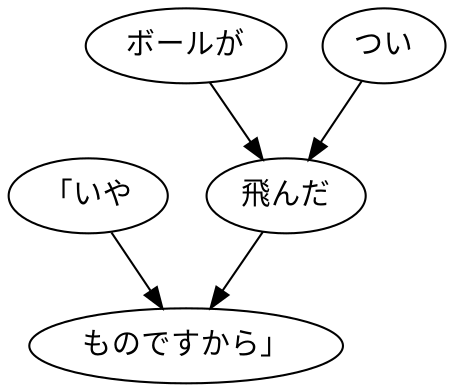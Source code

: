 digraph graph4980 {
	node0 [label="「いや"];
	node1 [label="ボールが"];
	node2 [label="つい"];
	node3 [label="飛んだ"];
	node4 [label="ものですから」"];
	node0 -> node4;
	node1 -> node3;
	node2 -> node3;
	node3 -> node4;
}

